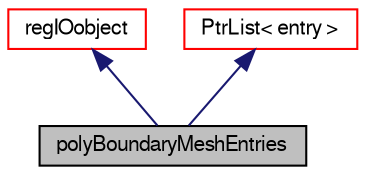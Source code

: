 digraph "polyBoundaryMeshEntries"
{
  bgcolor="transparent";
  edge [fontname="FreeSans",fontsize="10",labelfontname="FreeSans",labelfontsize="10"];
  node [fontname="FreeSans",fontsize="10",shape=record];
  Node5 [label="polyBoundaryMeshEntries",height=0.2,width=0.4,color="black", fillcolor="grey75", style="filled", fontcolor="black"];
  Node6 -> Node5 [dir="back",color="midnightblue",fontsize="10",style="solid",fontname="FreeSans"];
  Node6 [label="regIOobject",height=0.2,width=0.4,color="red",URL="$a26334.html",tooltip="regIOobject is an abstract class derived from IOobject to handle automatic object registration with t..."];
  Node13 -> Node5 [dir="back",color="midnightblue",fontsize="10",style="solid",fontname="FreeSans"];
  Node13 [label="PtrList\< entry \>",height=0.2,width=0.4,color="red",URL="$a25914.html"];
}
